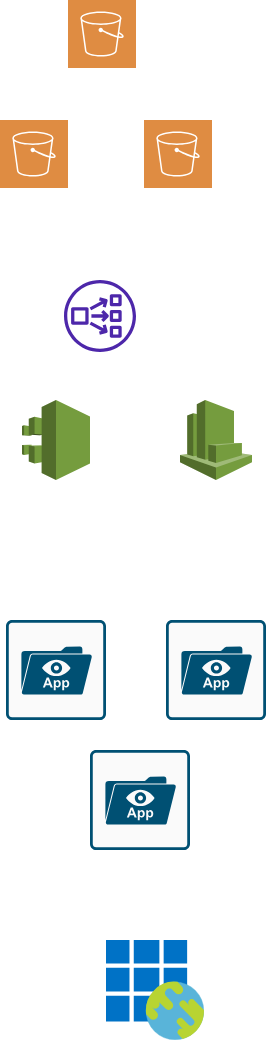 <mxfile version="21.6.6" type="github">
  <diagram name="Page-1" id="CJJipEg_ZdHbSAjXl4IN">
    <mxGraphModel dx="1012" dy="692" grid="1" gridSize="10" guides="1" tooltips="1" connect="1" arrows="1" fold="1" page="1" pageScale="1" pageWidth="850" pageHeight="1100" math="0" shadow="0">
      <root>
        <mxCell id="0" />
        <mxCell id="1" parent="0" />
        <mxCell id="A5_PFPzEll5ALQkFPiz4-1" value="" style="sketch=0;pointerEvents=1;shadow=0;dashed=0;html=1;strokeColor=none;fillColor=#DF8C42;labelPosition=center;verticalLabelPosition=bottom;verticalAlign=top;align=center;outlineConnect=0;shape=mxgraph.veeam2.aws_s3;" vertex="1" parent="1">
          <mxGeometry x="172" y="210" width="34" height="34" as="geometry" />
        </mxCell>
        <mxCell id="A5_PFPzEll5ALQkFPiz4-2" value="" style="sketch=0;pointerEvents=1;shadow=0;dashed=0;html=1;strokeColor=none;fillColor=#DF8C42;labelPosition=center;verticalLabelPosition=bottom;verticalAlign=top;align=center;outlineConnect=0;shape=mxgraph.veeam2.aws_s3;" vertex="1" parent="1">
          <mxGeometry x="100" y="210" width="34" height="34" as="geometry" />
        </mxCell>
        <mxCell id="A5_PFPzEll5ALQkFPiz4-3" value="" style="sketch=0;pointerEvents=1;shadow=0;dashed=0;html=1;strokeColor=none;fillColor=#DF8C42;labelPosition=center;verticalLabelPosition=bottom;verticalAlign=top;align=center;outlineConnect=0;shape=mxgraph.veeam2.aws_s3;" vertex="1" parent="1">
          <mxGeometry x="134" y="150" width="34" height="34" as="geometry" />
        </mxCell>
        <mxCell id="A5_PFPzEll5ALQkFPiz4-7" value="" style="sketch=0;outlineConnect=0;fontColor=#232F3E;gradientColor=none;fillColor=#4D27AA;strokeColor=none;dashed=0;verticalLabelPosition=bottom;verticalAlign=top;align=center;html=1;fontSize=12;fontStyle=0;aspect=fixed;pointerEvents=1;shape=mxgraph.aws4.network_load_balancer;" vertex="1" parent="1">
          <mxGeometry x="132" y="290" width="36" height="36" as="geometry" />
        </mxCell>
        <mxCell id="A5_PFPzEll5ALQkFPiz4-8" value="" style="outlineConnect=0;dashed=0;verticalLabelPosition=bottom;verticalAlign=top;align=center;html=1;shape=mxgraph.aws3.cloudtrail;fillColor=#759C3E;gradientColor=none;" vertex="1" parent="1">
          <mxGeometry x="111" y="350" width="34" height="40" as="geometry" />
        </mxCell>
        <mxCell id="A5_PFPzEll5ALQkFPiz4-9" value="" style="outlineConnect=0;dashed=0;verticalLabelPosition=bottom;verticalAlign=top;align=center;html=1;shape=mxgraph.aws3.cloudwatch;fillColor=#759C3E;gradientColor=none;" vertex="1" parent="1">
          <mxGeometry x="190" y="350" width="36" height="40" as="geometry" />
        </mxCell>
        <mxCell id="A5_PFPzEll5ALQkFPiz4-11" value="" style="sketch=0;points=[[0.015,0.015,0],[0.985,0.015,0],[0.985,0.985,0],[0.015,0.985,0],[0.25,0,0],[0.5,0,0],[0.75,0,0],[1,0.25,0],[1,0.5,0],[1,0.75,0],[0.75,1,0],[0.5,1,0],[0.25,1,0],[0,0.75,0],[0,0.5,0],[0,0.25,0]];verticalLabelPosition=bottom;html=1;verticalAlign=top;aspect=fixed;align=center;pointerEvents=1;shape=mxgraph.cisco19.rect;prIcon=avc_application_visibility_control;fillColor=#FAFAFA;strokeColor=#005073;" vertex="1" parent="1">
          <mxGeometry x="103" y="460" width="50" height="50" as="geometry" />
        </mxCell>
        <mxCell id="A5_PFPzEll5ALQkFPiz4-12" value="" style="image;sketch=0;aspect=fixed;html=1;points=[];align=center;fontSize=12;image=img/lib/mscae/Enterprise_Applications.svg;" vertex="1" parent="1">
          <mxGeometry x="153" y="620" width="49" height="50" as="geometry" />
        </mxCell>
        <mxCell id="A5_PFPzEll5ALQkFPiz4-13" value="" style="sketch=0;points=[[0.015,0.015,0],[0.985,0.015,0],[0.985,0.985,0],[0.015,0.985,0],[0.25,0,0],[0.5,0,0],[0.75,0,0],[1,0.25,0],[1,0.5,0],[1,0.75,0],[0.75,1,0],[0.5,1,0],[0.25,1,0],[0,0.75,0],[0,0.5,0],[0,0.25,0]];verticalLabelPosition=bottom;html=1;verticalAlign=top;aspect=fixed;align=center;pointerEvents=1;shape=mxgraph.cisco19.rect;prIcon=avc_application_visibility_control;fillColor=#FAFAFA;strokeColor=#005073;" vertex="1" parent="1">
          <mxGeometry x="183" y="460" width="50" height="50" as="geometry" />
        </mxCell>
        <mxCell id="A5_PFPzEll5ALQkFPiz4-14" value="" style="sketch=0;points=[[0.015,0.015,0],[0.985,0.015,0],[0.985,0.985,0],[0.015,0.985,0],[0.25,0,0],[0.5,0,0],[0.75,0,0],[1,0.25,0],[1,0.5,0],[1,0.75,0],[0.75,1,0],[0.5,1,0],[0.25,1,0],[0,0.75,0],[0,0.5,0],[0,0.25,0]];verticalLabelPosition=bottom;html=1;verticalAlign=top;aspect=fixed;align=center;pointerEvents=1;shape=mxgraph.cisco19.rect;prIcon=avc_application_visibility_control;fillColor=#FAFAFA;strokeColor=#005073;" vertex="1" parent="1">
          <mxGeometry x="145" y="525" width="50" height="50" as="geometry" />
        </mxCell>
      </root>
    </mxGraphModel>
  </diagram>
</mxfile>

